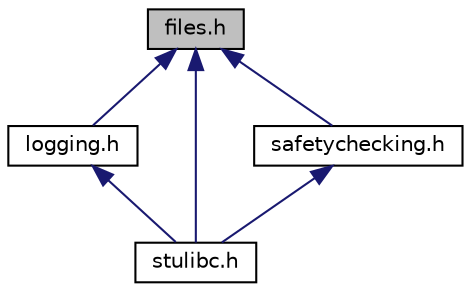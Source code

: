 digraph "files.h"
{
  edge [fontname="Helvetica",fontsize="10",labelfontname="Helvetica",labelfontsize="10"];
  node [fontname="Helvetica",fontsize="10",shape=record];
  Node7 [label="files.h",height=0.2,width=0.4,color="black", fillcolor="grey75", style="filled", fontcolor="black"];
  Node7 -> Node8 [dir="back",color="midnightblue",fontsize="10",style="solid",fontname="Helvetica"];
  Node8 [label="logging.h",height=0.2,width=0.4,color="black", fillcolor="white", style="filled",URL="$logging_8h.html",tooltip="Useful logging library function prototypes. "];
  Node8 -> Node9 [dir="back",color="midnightblue",fontsize="10",style="solid",fontname="Helvetica"];
  Node9 [label="stulibc.h",height=0.2,width=0.4,color="black", fillcolor="white", style="filled",URL="$stulibc_8h.html",tooltip="Main include file. "];
  Node7 -> Node10 [dir="back",color="midnightblue",fontsize="10",style="solid",fontname="Helvetica"];
  Node10 [label="safetychecking.h",height=0.2,width=0.4,color="black", fillcolor="white", style="filled",URL="$safetychecking_8h.html",tooltip="Safety checking library prototypes. "];
  Node10 -> Node9 [dir="back",color="midnightblue",fontsize="10",style="solid",fontname="Helvetica"];
  Node7 -> Node9 [dir="back",color="midnightblue",fontsize="10",style="solid",fontname="Helvetica"];
}
